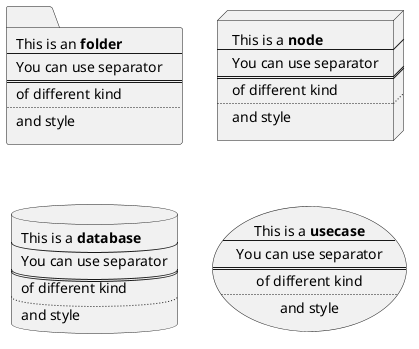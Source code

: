 @startuml
folder folder [
This is an <b>folder
----
You can use separator
====
of different kind
....
and style
]

node node [
This is a <b>node
----
You can use separator
====
of different kind
....
and style
]

database database [
This is a <b>database
----
You can use separator
====
of different kind
....
and style
]

usecase usecase [
This is a <b>usecase
----
You can use separator
====
of different kind
....
and style
]
@enduml
